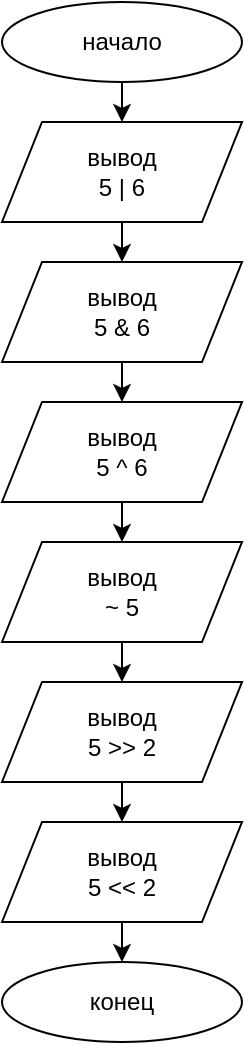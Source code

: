 <mxfile version="14.5.1" type="device" pages="8"><diagram id="zeiVwJi-tKp5hYOQOB3e" name="Task_1"><mxGraphModel dx="281" dy="510" grid="1" gridSize="10" guides="1" tooltips="1" connect="1" arrows="1" fold="1" page="1" pageScale="1" pageWidth="827" pageHeight="1169" math="0" shadow="0"><root><mxCell id="0"/><mxCell id="1" parent="0"/><mxCell id="6A4MCSCR0x_NJDX-Rk5V-9" style="edgeStyle=orthogonalEdgeStyle;rounded=0;orthogonalLoop=1;jettySize=auto;html=1;exitX=0.5;exitY=1;exitDx=0;exitDy=0;entryX=0.5;entryY=0;entryDx=0;entryDy=0;" parent="1" source="jlYesraFpIfelubopG5W-1" target="6A4MCSCR0x_NJDX-Rk5V-1" edge="1"><mxGeometry relative="1" as="geometry"/></mxCell><mxCell id="jlYesraFpIfelubopG5W-1" value="начало" style="ellipse;whiteSpace=wrap;html=1;" parent="1" vertex="1"><mxGeometry x="1181" y="40" width="120" height="40" as="geometry"/></mxCell><mxCell id="jlYesraFpIfelubopG5W-2" value="конец" style="ellipse;whiteSpace=wrap;html=1;" parent="1" vertex="1"><mxGeometry x="1181" y="520" width="120" height="40" as="geometry"/></mxCell><mxCell id="6A4MCSCR0x_NJDX-Rk5V-10" style="edgeStyle=orthogonalEdgeStyle;rounded=0;orthogonalLoop=1;jettySize=auto;html=1;exitX=0.5;exitY=1;exitDx=0;exitDy=0;entryX=0.5;entryY=0;entryDx=0;entryDy=0;" parent="1" source="6A4MCSCR0x_NJDX-Rk5V-1" target="6A4MCSCR0x_NJDX-Rk5V-3" edge="1"><mxGeometry relative="1" as="geometry"/></mxCell><mxCell id="6A4MCSCR0x_NJDX-Rk5V-1" value="вывод&lt;br&gt;5 | 6" style="shape=parallelogram;perimeter=parallelogramPerimeter;whiteSpace=wrap;html=1;fixedSize=1;" parent="1" vertex="1"><mxGeometry x="1181" y="100" width="120" height="50" as="geometry"/></mxCell><mxCell id="6A4MCSCR0x_NJDX-Rk5V-11" style="edgeStyle=orthogonalEdgeStyle;rounded=0;orthogonalLoop=1;jettySize=auto;html=1;exitX=0.5;exitY=1;exitDx=0;exitDy=0;entryX=0.5;entryY=0;entryDx=0;entryDy=0;" parent="1" source="6A4MCSCR0x_NJDX-Rk5V-3" target="6A4MCSCR0x_NJDX-Rk5V-4" edge="1"><mxGeometry relative="1" as="geometry"/></mxCell><mxCell id="6A4MCSCR0x_NJDX-Rk5V-3" value="вывод&lt;br&gt;5 &amp;amp; 6" style="shape=parallelogram;perimeter=parallelogramPerimeter;whiteSpace=wrap;html=1;fixedSize=1;" parent="1" vertex="1"><mxGeometry x="1181" y="170" width="120" height="50" as="geometry"/></mxCell><mxCell id="6A4MCSCR0x_NJDX-Rk5V-12" style="edgeStyle=orthogonalEdgeStyle;rounded=0;orthogonalLoop=1;jettySize=auto;html=1;exitX=0.5;exitY=1;exitDx=0;exitDy=0;entryX=0.5;entryY=0;entryDx=0;entryDy=0;" parent="1" source="6A4MCSCR0x_NJDX-Rk5V-4" target="6A4MCSCR0x_NJDX-Rk5V-5" edge="1"><mxGeometry relative="1" as="geometry"/></mxCell><mxCell id="6A4MCSCR0x_NJDX-Rk5V-4" value="вывод&lt;br&gt;5 ^ 6" style="shape=parallelogram;perimeter=parallelogramPerimeter;whiteSpace=wrap;html=1;fixedSize=1;" parent="1" vertex="1"><mxGeometry x="1181" y="240" width="120" height="50" as="geometry"/></mxCell><mxCell id="6A4MCSCR0x_NJDX-Rk5V-13" style="edgeStyle=orthogonalEdgeStyle;rounded=0;orthogonalLoop=1;jettySize=auto;html=1;exitX=0.5;exitY=1;exitDx=0;exitDy=0;entryX=0.5;entryY=0;entryDx=0;entryDy=0;" parent="1" source="6A4MCSCR0x_NJDX-Rk5V-5" target="6A4MCSCR0x_NJDX-Rk5V-7" edge="1"><mxGeometry relative="1" as="geometry"/></mxCell><mxCell id="6A4MCSCR0x_NJDX-Rk5V-5" value="вывод&lt;br&gt;~ 5" style="shape=parallelogram;perimeter=parallelogramPerimeter;whiteSpace=wrap;html=1;fixedSize=1;" parent="1" vertex="1"><mxGeometry x="1181" y="310" width="120" height="50" as="geometry"/></mxCell><mxCell id="6A4MCSCR0x_NJDX-Rk5V-14" style="edgeStyle=orthogonalEdgeStyle;rounded=0;orthogonalLoop=1;jettySize=auto;html=1;exitX=0.5;exitY=1;exitDx=0;exitDy=0;entryX=0.5;entryY=0;entryDx=0;entryDy=0;" parent="1" source="6A4MCSCR0x_NJDX-Rk5V-7" target="6A4MCSCR0x_NJDX-Rk5V-8" edge="1"><mxGeometry relative="1" as="geometry"/></mxCell><mxCell id="6A4MCSCR0x_NJDX-Rk5V-7" value="вывод&lt;br&gt;5 &amp;gt;&amp;gt; 2" style="shape=parallelogram;perimeter=parallelogramPerimeter;whiteSpace=wrap;html=1;fixedSize=1;" parent="1" vertex="1"><mxGeometry x="1181" y="380" width="120" height="50" as="geometry"/></mxCell><mxCell id="6A4MCSCR0x_NJDX-Rk5V-15" style="edgeStyle=orthogonalEdgeStyle;rounded=0;orthogonalLoop=1;jettySize=auto;html=1;exitX=0.5;exitY=1;exitDx=0;exitDy=0;entryX=0.5;entryY=0;entryDx=0;entryDy=0;" parent="1" source="6A4MCSCR0x_NJDX-Rk5V-8" target="jlYesraFpIfelubopG5W-2" edge="1"><mxGeometry relative="1" as="geometry"/></mxCell><mxCell id="6A4MCSCR0x_NJDX-Rk5V-8" value="вывод&lt;br&gt;5 &amp;lt;&amp;lt; 2" style="shape=parallelogram;perimeter=parallelogramPerimeter;whiteSpace=wrap;html=1;fixedSize=1;" parent="1" vertex="1"><mxGeometry x="1181" y="450" width="120" height="50" as="geometry"/></mxCell></root></mxGraphModel></diagram><diagram id="2f1Mrr6VQ2NsOoVV2FPz" name="Task_2"><mxGraphModel dx="1108" dy="510" grid="1" gridSize="10" guides="1" tooltips="1" connect="1" arrows="1" fold="1" page="1" pageScale="1" pageWidth="827" pageHeight="1169" math="0" shadow="0"><root><mxCell id="6o6atfeErXRx2d2pzkF2-0"/><mxCell id="6o6atfeErXRx2d2pzkF2-1" parent="6o6atfeErXRx2d2pzkF2-0"/><mxCell id="6o6atfeErXRx2d2pzkF2-9" style="edgeStyle=orthogonalEdgeStyle;rounded=0;orthogonalLoop=1;jettySize=auto;html=1;exitX=0.5;exitY=1;exitDx=0;exitDy=0;entryX=0.5;entryY=0;entryDx=0;entryDy=0;" parent="6o6atfeErXRx2d2pzkF2-1" source="6o6atfeErXRx2d2pzkF2-2" target="6o6atfeErXRx2d2pzkF2-3" edge="1"><mxGeometry relative="1" as="geometry"/></mxCell><mxCell id="6o6atfeErXRx2d2pzkF2-2" value="начало" style="ellipse;whiteSpace=wrap;html=1;" parent="6o6atfeErXRx2d2pzkF2-1" vertex="1"><mxGeometry x="340" y="40" width="120" height="40" as="geometry"/></mxCell><mxCell id="MjIYIZLgsGzFv6tc5fa4-1" style="edgeStyle=orthogonalEdgeStyle;rounded=0;orthogonalLoop=1;jettySize=auto;html=1;exitX=0.5;exitY=1;exitDx=0;exitDy=0;entryX=0.5;entryY=0;entryDx=0;entryDy=0;" parent="6o6atfeErXRx2d2pzkF2-1" source="6o6atfeErXRx2d2pzkF2-3" target="6o6atfeErXRx2d2pzkF2-6" edge="1"><mxGeometry relative="1" as="geometry"/></mxCell><mxCell id="6o6atfeErXRx2d2pzkF2-3" value="ввод&lt;br&gt;x&lt;sub&gt;1&lt;/sub&gt;, y&lt;sub&gt;1&lt;/sub&gt;, x&lt;sub&gt;2&lt;/sub&gt;, y&lt;sub&gt;2&lt;/sub&gt;" style="shape=parallelogram;perimeter=parallelogramPerimeter;whiteSpace=wrap;html=1;fixedSize=1;" parent="6o6atfeErXRx2d2pzkF2-1" vertex="1"><mxGeometry x="340" y="110" width="120" height="50" as="geometry"/></mxCell><mxCell id="MjIYIZLgsGzFv6tc5fa4-3" style="edgeStyle=orthogonalEdgeStyle;rounded=0;orthogonalLoop=1;jettySize=auto;html=1;exitX=0.5;exitY=1;exitDx=0;exitDy=0;entryX=0.5;entryY=0;entryDx=0;entryDy=0;" parent="6o6atfeErXRx2d2pzkF2-1" source="6o6atfeErXRx2d2pzkF2-4" target="6o6atfeErXRx2d2pzkF2-5" edge="1"><mxGeometry relative="1" as="geometry"/></mxCell><mxCell id="6o6atfeErXRx2d2pzkF2-4" value="k = &lt;font style=&quot;font-size: 12px&quot;&gt;(y&lt;sub&gt;2&lt;/sub&gt;&amp;nbsp;- y&lt;sub&gt;1&lt;/sub&gt;) / (x&lt;sub&gt;2&lt;/sub&gt;&amp;nbsp;- x&lt;sub&gt;1&lt;/sub&gt;)&lt;/font&gt;" style="rounded=0;whiteSpace=wrap;html=1;" parent="6o6atfeErXRx2d2pzkF2-1" vertex="1"><mxGeometry x="325" y="490" width="150" height="50" as="geometry"/></mxCell><mxCell id="MjIYIZLgsGzFv6tc5fa4-4" style="edgeStyle=orthogonalEdgeStyle;rounded=0;orthogonalLoop=1;jettySize=auto;html=1;exitX=0.5;exitY=1;exitDx=0;exitDy=0;entryX=0.5;entryY=0;entryDx=0;entryDy=0;" parent="6o6atfeErXRx2d2pzkF2-1" source="6o6atfeErXRx2d2pzkF2-5" target="6o6atfeErXRx2d2pzkF2-30" edge="1"><mxGeometry relative="1" as="geometry"/></mxCell><mxCell id="6o6atfeErXRx2d2pzkF2-5" value="b = (y&lt;sub&gt;1&lt;/sub&gt;x&lt;sub&gt;2&lt;/sub&gt;&amp;nbsp;- y&lt;sub&gt;2&lt;/sub&gt;x&lt;sub&gt;1&lt;/sub&gt;) / (x&lt;sub&gt;2&lt;/sub&gt;&amp;nbsp;- x&lt;sub&gt;1&lt;/sub&gt;)" style="rounded=0;whiteSpace=wrap;html=1;" parent="6o6atfeErXRx2d2pzkF2-1" vertex="1"><mxGeometry x="315" y="570" width="170" height="60" as="geometry"/></mxCell><mxCell id="6o6atfeErXRx2d2pzkF2-14" style="edgeStyle=orthogonalEdgeStyle;rounded=0;orthogonalLoop=1;jettySize=auto;html=1;exitX=1;exitY=0.5;exitDx=0;exitDy=0;entryX=0.5;entryY=0;entryDx=0;entryDy=0;" parent="6o6atfeErXRx2d2pzkF2-1" source="6o6atfeErXRx2d2pzkF2-6" target="6o6atfeErXRx2d2pzkF2-13" edge="1"><mxGeometry relative="1" as="geometry"/></mxCell><mxCell id="MjIYIZLgsGzFv6tc5fa4-0" style="edgeStyle=orthogonalEdgeStyle;rounded=0;orthogonalLoop=1;jettySize=auto;html=1;exitX=0;exitY=0.5;exitDx=0;exitDy=0;entryX=0.5;entryY=0;entryDx=0;entryDy=0;" parent="6o6atfeErXRx2d2pzkF2-1" source="6o6atfeErXRx2d2pzkF2-6" target="6o6atfeErXRx2d2pzkF2-18" edge="1"><mxGeometry relative="1" as="geometry"/></mxCell><mxCell id="6o6atfeErXRx2d2pzkF2-6" value="y&lt;sub&gt;1&lt;/sub&gt;&amp;nbsp;== y&lt;sub&gt;2&lt;/sub&gt;" style="rhombus;whiteSpace=wrap;html=1;" parent="6o6atfeErXRx2d2pzkF2-1" vertex="1"><mxGeometry x="335" y="190" width="130" height="80" as="geometry"/></mxCell><mxCell id="6o6atfeErXRx2d2pzkF2-7" value="Да" style="text;html=1;strokeColor=none;fillColor=none;align=center;verticalAlign=middle;whiteSpace=wrap;rounded=0;" parent="6o6atfeErXRx2d2pzkF2-1" vertex="1"><mxGeometry x="450" y="200" width="40" height="20" as="geometry"/></mxCell><mxCell id="6o6atfeErXRx2d2pzkF2-8" value="Нет" style="text;html=1;strokeColor=none;fillColor=none;align=center;verticalAlign=middle;whiteSpace=wrap;rounded=0;" parent="6o6atfeErXRx2d2pzkF2-1" vertex="1"><mxGeometry x="310" y="200" width="40" height="20" as="geometry"/></mxCell><mxCell id="MjIYIZLgsGzFv6tc5fa4-21" style="edgeStyle=orthogonalEdgeStyle;rounded=0;orthogonalLoop=1;jettySize=auto;html=1;exitX=0.5;exitY=1;exitDx=0;exitDy=0;" parent="6o6atfeErXRx2d2pzkF2-1" source="6o6atfeErXRx2d2pzkF2-13" edge="1"><mxGeometry relative="1" as="geometry"><mxPoint x="400" y="932" as="targetPoint"/><Array as="points"><mxPoint x="725" y="900"/><mxPoint x="400" y="900"/></Array></mxGeometry></mxCell><mxCell id="6o6atfeErXRx2d2pzkF2-13" value="вывод&lt;br&gt;&quot;уравнение прямой:&lt;br&gt;y = y&lt;sub&gt;1&lt;/sub&gt;&quot;" style="shape=parallelogram;perimeter=parallelogramPerimeter;whiteSpace=wrap;html=1;fixedSize=1;" parent="6o6atfeErXRx2d2pzkF2-1" vertex="1"><mxGeometry x="650" y="270" width="150" height="60" as="geometry"/></mxCell><mxCell id="6o6atfeErXRx2d2pzkF2-25" style="edgeStyle=orthogonalEdgeStyle;rounded=0;orthogonalLoop=1;jettySize=auto;html=1;exitX=1;exitY=0.5;exitDx=0;exitDy=0;entryX=0.5;entryY=0;entryDx=0;entryDy=0;" parent="6o6atfeErXRx2d2pzkF2-1" source="6o6atfeErXRx2d2pzkF2-18" target="6o6atfeErXRx2d2pzkF2-21" edge="1"><mxGeometry relative="1" as="geometry"/></mxCell><mxCell id="MjIYIZLgsGzFv6tc5fa4-2" style="edgeStyle=orthogonalEdgeStyle;rounded=0;orthogonalLoop=1;jettySize=auto;html=1;exitX=0;exitY=0.5;exitDx=0;exitDy=0;entryX=0.5;entryY=0;entryDx=0;entryDy=0;" parent="6o6atfeErXRx2d2pzkF2-1" source="6o6atfeErXRx2d2pzkF2-18" target="6o6atfeErXRx2d2pzkF2-4" edge="1"><mxGeometry relative="1" as="geometry"/></mxCell><mxCell id="6o6atfeErXRx2d2pzkF2-18" value="x&lt;sub&gt;1&lt;/sub&gt;&amp;nbsp;== x&lt;sub&gt;2&lt;/sub&gt;" style="rhombus;whiteSpace=wrap;html=1;" parent="6o6atfeErXRx2d2pzkF2-1" vertex="1"><mxGeometry x="335" y="350" width="130" height="80" as="geometry"/></mxCell><mxCell id="6o6atfeErXRx2d2pzkF2-19" value="Да" style="text;html=1;strokeColor=none;fillColor=none;align=center;verticalAlign=middle;whiteSpace=wrap;rounded=0;" parent="6o6atfeErXRx2d2pzkF2-1" vertex="1"><mxGeometry x="450" y="365" width="40" height="20" as="geometry"/></mxCell><mxCell id="6o6atfeErXRx2d2pzkF2-20" value="Нет" style="text;html=1;strokeColor=none;fillColor=none;align=center;verticalAlign=middle;whiteSpace=wrap;rounded=0;" parent="6o6atfeErXRx2d2pzkF2-1" vertex="1"><mxGeometry x="310" y="365" width="40" height="20" as="geometry"/></mxCell><mxCell id="MjIYIZLgsGzFv6tc5fa4-20" style="edgeStyle=orthogonalEdgeStyle;rounded=0;orthogonalLoop=1;jettySize=auto;html=1;exitX=0.5;exitY=1;exitDx=0;exitDy=0;" parent="6o6atfeErXRx2d2pzkF2-1" source="6o6atfeErXRx2d2pzkF2-21" target="MjIYIZLgsGzFv6tc5fa4-16" edge="1"><mxGeometry relative="1" as="geometry"><Array as="points"><mxPoint x="615" y="900"/><mxPoint x="400" y="900"/></Array></mxGeometry></mxCell><mxCell id="6o6atfeErXRx2d2pzkF2-21" value="вывод&lt;br&gt;&quot;уравнение прямой:&lt;br&gt;x = x&lt;sub&gt;1&lt;/sub&gt;&quot;" style="shape=parallelogram;perimeter=parallelogramPerimeter;whiteSpace=wrap;html=1;fixedSize=1;" parent="6o6atfeErXRx2d2pzkF2-1" vertex="1"><mxGeometry x="540" y="430" width="150" height="60" as="geometry"/></mxCell><mxCell id="MjIYIZLgsGzFv6tc5fa4-12" style="edgeStyle=orthogonalEdgeStyle;rounded=0;orthogonalLoop=1;jettySize=auto;html=1;exitX=1;exitY=0.5;exitDx=0;exitDy=0;entryX=0.5;entryY=0;entryDx=0;entryDy=0;" parent="6o6atfeErXRx2d2pzkF2-1" source="6o6atfeErXRx2d2pzkF2-30" target="MjIYIZLgsGzFv6tc5fa4-6" edge="1"><mxGeometry relative="1" as="geometry"/></mxCell><mxCell id="MjIYIZLgsGzFv6tc5fa4-13" style="edgeStyle=orthogonalEdgeStyle;rounded=0;orthogonalLoop=1;jettySize=auto;html=1;exitX=0;exitY=0.5;exitDx=0;exitDy=0;entryX=0.5;entryY=0;entryDx=0;entryDy=0;" parent="6o6atfeErXRx2d2pzkF2-1" source="6o6atfeErXRx2d2pzkF2-30" target="MjIYIZLgsGzFv6tc5fa4-7" edge="1"><mxGeometry relative="1" as="geometry"/></mxCell><mxCell id="6o6atfeErXRx2d2pzkF2-30" value="b &amp;gt; 0" style="rhombus;whiteSpace=wrap;html=1;" parent="6o6atfeErXRx2d2pzkF2-1" vertex="1"><mxGeometry x="335" y="660" width="130" height="80" as="geometry"/></mxCell><mxCell id="6o6atfeErXRx2d2pzkF2-31" value="Да" style="text;html=1;strokeColor=none;fillColor=none;align=center;verticalAlign=middle;whiteSpace=wrap;rounded=0;" parent="6o6atfeErXRx2d2pzkF2-1" vertex="1"><mxGeometry x="450" y="670" width="40" height="20" as="geometry"/></mxCell><mxCell id="6o6atfeErXRx2d2pzkF2-32" value="Нет" style="text;html=1;strokeColor=none;fillColor=none;align=center;verticalAlign=middle;whiteSpace=wrap;rounded=0;" parent="6o6atfeErXRx2d2pzkF2-1" vertex="1"><mxGeometry x="310" y="670" width="40" height="20" as="geometry"/></mxCell><mxCell id="MjIYIZLgsGzFv6tc5fa4-19" style="edgeStyle=orthogonalEdgeStyle;rounded=0;orthogonalLoop=1;jettySize=auto;html=1;exitX=0.5;exitY=1;exitDx=0;exitDy=0;entryX=0.5;entryY=0;entryDx=0;entryDy=0;" parent="6o6atfeErXRx2d2pzkF2-1" source="MjIYIZLgsGzFv6tc5fa4-6" target="MjIYIZLgsGzFv6tc5fa4-16" edge="1"><mxGeometry relative="1" as="geometry"><Array as="points"><mxPoint x="515" y="900"/><mxPoint x="400" y="900"/></Array></mxGeometry></mxCell><mxCell id="MjIYIZLgsGzFv6tc5fa4-6" value="вывод&lt;br&gt;&quot;уравнение прямой:&lt;br&gt;y = kx + b&quot;" style="shape=parallelogram;perimeter=parallelogramPerimeter;whiteSpace=wrap;html=1;fixedSize=1;" parent="6o6atfeErXRx2d2pzkF2-1" vertex="1"><mxGeometry x="440" y="740" width="150" height="60" as="geometry"/></mxCell><mxCell id="MjIYIZLgsGzFv6tc5fa4-14" style="edgeStyle=orthogonalEdgeStyle;rounded=0;orthogonalLoop=1;jettySize=auto;html=1;exitX=1;exitY=0.5;exitDx=0;exitDy=0;entryX=0.5;entryY=0;entryDx=0;entryDy=0;" parent="6o6atfeErXRx2d2pzkF2-1" source="MjIYIZLgsGzFv6tc5fa4-7" target="MjIYIZLgsGzFv6tc5fa4-10" edge="1"><mxGeometry relative="1" as="geometry"/></mxCell><mxCell id="MjIYIZLgsGzFv6tc5fa4-15" style="edgeStyle=orthogonalEdgeStyle;rounded=0;orthogonalLoop=1;jettySize=auto;html=1;exitX=0;exitY=0.5;exitDx=0;exitDy=0;entryX=0.5;entryY=0;entryDx=0;entryDy=0;" parent="6o6atfeErXRx2d2pzkF2-1" source="MjIYIZLgsGzFv6tc5fa4-7" target="MjIYIZLgsGzFv6tc5fa4-11" edge="1"><mxGeometry relative="1" as="geometry"/></mxCell><mxCell id="MjIYIZLgsGzFv6tc5fa4-7" value="b &amp;lt; 0" style="rhombus;whiteSpace=wrap;html=1;" parent="6o6atfeErXRx2d2pzkF2-1" vertex="1"><mxGeometry x="185" y="730" width="130" height="80" as="geometry"/></mxCell><mxCell id="MjIYIZLgsGzFv6tc5fa4-8" value="Да" style="text;html=1;strokeColor=none;fillColor=none;align=center;verticalAlign=middle;whiteSpace=wrap;rounded=0;" parent="6o6atfeErXRx2d2pzkF2-1" vertex="1"><mxGeometry x="300" y="740" width="40" height="20" as="geometry"/></mxCell><mxCell id="MjIYIZLgsGzFv6tc5fa4-9" value="Нет" style="text;html=1;strokeColor=none;fillColor=none;align=center;verticalAlign=middle;whiteSpace=wrap;rounded=0;" parent="6o6atfeErXRx2d2pzkF2-1" vertex="1"><mxGeometry x="160" y="740" width="40" height="20" as="geometry"/></mxCell><mxCell id="MjIYIZLgsGzFv6tc5fa4-18" style="edgeStyle=orthogonalEdgeStyle;rounded=0;orthogonalLoop=1;jettySize=auto;html=1;exitX=0.5;exitY=1;exitDx=0;exitDy=0;" parent="6o6atfeErXRx2d2pzkF2-1" source="MjIYIZLgsGzFv6tc5fa4-10" edge="1"><mxGeometry relative="1" as="geometry"><mxPoint x="400" y="930" as="targetPoint"/></mxGeometry></mxCell><mxCell id="MjIYIZLgsGzFv6tc5fa4-10" value="вывод&lt;br&gt;&quot;уравнение прямой:&lt;br&gt;y = kx b&quot;" style="shape=parallelogram;perimeter=parallelogramPerimeter;whiteSpace=wrap;html=1;fixedSize=1;" parent="6o6atfeErXRx2d2pzkF2-1" vertex="1"><mxGeometry x="270" y="810" width="150" height="60" as="geometry"/></mxCell><mxCell id="MjIYIZLgsGzFv6tc5fa4-17" style="edgeStyle=orthogonalEdgeStyle;rounded=0;orthogonalLoop=1;jettySize=auto;html=1;exitX=0.5;exitY=1;exitDx=0;exitDy=0;entryX=0.5;entryY=0;entryDx=0;entryDy=0;" parent="6o6atfeErXRx2d2pzkF2-1" source="MjIYIZLgsGzFv6tc5fa4-11" target="MjIYIZLgsGzFv6tc5fa4-16" edge="1"><mxGeometry relative="1" as="geometry"/></mxCell><mxCell id="MjIYIZLgsGzFv6tc5fa4-11" value="вывод&lt;br&gt;&quot;уравнение прямой:&lt;br&gt;y = kx&quot;" style="shape=parallelogram;perimeter=parallelogramPerimeter;whiteSpace=wrap;html=1;fixedSize=1;" parent="6o6atfeErXRx2d2pzkF2-1" vertex="1"><mxGeometry x="50" y="810" width="150" height="60" as="geometry"/></mxCell><mxCell id="MjIYIZLgsGzFv6tc5fa4-16" value="конец" style="ellipse;whiteSpace=wrap;html=1;" parent="6o6atfeErXRx2d2pzkF2-1" vertex="1"><mxGeometry x="340" y="930" width="120" height="40" as="geometry"/></mxCell></root></mxGraphModel></diagram><diagram id="8x-pWtWJFOzWEynDHl9P" name="Task_3"><mxGraphModel dx="1108" dy="510" grid="1" gridSize="10" guides="1" tooltips="1" connect="1" arrows="1" fold="1" page="1" pageScale="1" pageWidth="827" pageHeight="1169" math="0" shadow="0"><root><mxCell id="rc9KpKKLm0aYJsTztPfZ-0"/><mxCell id="rc9KpKKLm0aYJsTztPfZ-1" parent="rc9KpKKLm0aYJsTztPfZ-0"/><mxCell id="rc9KpKKLm0aYJsTztPfZ-8" style="edgeStyle=orthogonalEdgeStyle;rounded=0;orthogonalLoop=1;jettySize=auto;html=1;exitX=0.5;exitY=1;exitDx=0;exitDy=0;entryX=0.5;entryY=0;entryDx=0;entryDy=0;" edge="1" parent="rc9KpKKLm0aYJsTztPfZ-1" source="rc9KpKKLm0aYJsTztPfZ-2" target="rc9KpKKLm0aYJsTztPfZ-3"><mxGeometry relative="1" as="geometry"/></mxCell><mxCell id="rc9KpKKLm0aYJsTztPfZ-2" value="начало" style="ellipse;whiteSpace=wrap;html=1;" vertex="1" parent="rc9KpKKLm0aYJsTztPfZ-1"><mxGeometry x="370" y="60" width="120" height="40" as="geometry"/></mxCell><mxCell id="rc9KpKKLm0aYJsTztPfZ-9" style="edgeStyle=orthogonalEdgeStyle;rounded=0;orthogonalLoop=1;jettySize=auto;html=1;exitX=0.5;exitY=1;exitDx=0;exitDy=0;entryX=0.5;entryY=0;entryDx=0;entryDy=0;" edge="1" parent="rc9KpKKLm0aYJsTztPfZ-1" source="rc9KpKKLm0aYJsTztPfZ-3" target="rc9KpKKLm0aYJsTztPfZ-4"><mxGeometry relative="1" as="geometry"/></mxCell><mxCell id="rc9KpKKLm0aYJsTztPfZ-3" value="ввод границ:&lt;br&gt;числового диапазона: low, high&lt;br&gt;буквенного диапазона: c_low, c_high" style="shape=parallelogram;perimeter=parallelogramPerimeter;whiteSpace=wrap;html=1;fixedSize=1;" vertex="1" parent="rc9KpKKLm0aYJsTztPfZ-1"><mxGeometry x="305" y="130" width="250" height="70" as="geometry"/></mxCell><mxCell id="rc9KpKKLm0aYJsTztPfZ-10" style="edgeStyle=orthogonalEdgeStyle;rounded=0;orthogonalLoop=1;jettySize=auto;html=1;exitX=0.5;exitY=1;exitDx=0;exitDy=0;entryX=0.5;entryY=0;entryDx=0;entryDy=0;" edge="1" parent="rc9KpKKLm0aYJsTztPfZ-1" source="rc9KpKKLm0aYJsTztPfZ-4" target="rc9KpKKLm0aYJsTztPfZ-5"><mxGeometry relative="1" as="geometry"/></mxCell><mxCell id="rc9KpKKLm0aYJsTztPfZ-4" value="rand_int_num = random.randint(low, high)" style="shape=process;whiteSpace=wrap;html=1;backgroundOutline=1;" vertex="1" parent="rc9KpKKLm0aYJsTztPfZ-1"><mxGeometry x="330" y="230" width="200" height="50" as="geometry"/></mxCell><mxCell id="rc9KpKKLm0aYJsTztPfZ-11" style="edgeStyle=orthogonalEdgeStyle;rounded=0;orthogonalLoop=1;jettySize=auto;html=1;exitX=0.5;exitY=1;exitDx=0;exitDy=0;entryX=0.5;entryY=0;entryDx=0;entryDy=0;" edge="1" parent="rc9KpKKLm0aYJsTztPfZ-1" source="rc9KpKKLm0aYJsTztPfZ-5" target="rc9KpKKLm0aYJsTztPfZ-6"><mxGeometry relative="1" as="geometry"/></mxCell><mxCell id="rc9KpKKLm0aYJsTztPfZ-5" value="rand_float_num = random.uniform(low, high)" style="shape=process;whiteSpace=wrap;html=1;backgroundOutline=1;" vertex="1" parent="rc9KpKKLm0aYJsTztPfZ-1"><mxGeometry x="330" y="310" width="200" height="50" as="geometry"/></mxCell><mxCell id="rc9KpKKLm0aYJsTztPfZ-12" style="edgeStyle=orthogonalEdgeStyle;rounded=0;orthogonalLoop=1;jettySize=auto;html=1;exitX=0.5;exitY=1;exitDx=0;exitDy=0;entryX=0.5;entryY=0;entryDx=0;entryDy=0;" edge="1" parent="rc9KpKKLm0aYJsTztPfZ-1" source="rc9KpKKLm0aYJsTztPfZ-6" target="rc9KpKKLm0aYJsTztPfZ-7"><mxGeometry relative="1" as="geometry"/></mxCell><mxCell id="rc9KpKKLm0aYJsTztPfZ-6" value="rand_char = chr(random.randint(ord(c_low), ord(c_high)))" style="shape=process;whiteSpace=wrap;html=1;backgroundOutline=1;" vertex="1" parent="rc9KpKKLm0aYJsTztPfZ-1"><mxGeometry x="230" y="390" width="400" height="50" as="geometry"/></mxCell><mxCell id="rc9KpKKLm0aYJsTztPfZ-14" style="edgeStyle=orthogonalEdgeStyle;rounded=0;orthogonalLoop=1;jettySize=auto;html=1;exitX=0.5;exitY=1;exitDx=0;exitDy=0;entryX=0.5;entryY=0;entryDx=0;entryDy=0;" edge="1" parent="rc9KpKKLm0aYJsTztPfZ-1" source="rc9KpKKLm0aYJsTztPfZ-7" target="rc9KpKKLm0aYJsTztPfZ-13"><mxGeometry relative="1" as="geometry"/></mxCell><mxCell id="rc9KpKKLm0aYJsTztPfZ-7" value="вывод&lt;br&gt;rand_int_num, rand_float_num, rand_char" style="shape=parallelogram;perimeter=parallelogramPerimeter;whiteSpace=wrap;html=1;fixedSize=1;" vertex="1" parent="rc9KpKKLm0aYJsTztPfZ-1"><mxGeometry x="360" y="470" width="140" height="70" as="geometry"/></mxCell><mxCell id="rc9KpKKLm0aYJsTztPfZ-13" value="конец" style="ellipse;whiteSpace=wrap;html=1;" vertex="1" parent="rc9KpKKLm0aYJsTztPfZ-1"><mxGeometry x="370" y="570" width="120" height="40" as="geometry"/></mxCell></root></mxGraphModel></diagram><diagram id="v33EVFzz3bGG7j8MqnOj" name="Task_4"><mxGraphModel dx="320" dy="494" grid="1" gridSize="10" guides="1" tooltips="1" connect="1" arrows="1" fold="1" page="1" pageScale="1" pageWidth="827" pageHeight="1169" math="0" shadow="0"><root><mxCell id="g7OitZisUB8_kBuYQpGv-0"/><mxCell id="g7OitZisUB8_kBuYQpGv-1" parent="g7OitZisUB8_kBuYQpGv-0"/><mxCell id="pT3F3nq3GvqF-IDERb0X-1" style="edgeStyle=orthogonalEdgeStyle;rounded=0;orthogonalLoop=1;jettySize=auto;html=1;exitX=0.5;exitY=1;exitDx=0;exitDy=0;entryX=0.5;entryY=0;entryDx=0;entryDy=0;" edge="1" parent="g7OitZisUB8_kBuYQpGv-1" source="g7OitZisUB8_kBuYQpGv-2" target="g7OitZisUB8_kBuYQpGv-3"><mxGeometry relative="1" as="geometry"/></mxCell><mxCell id="g7OitZisUB8_kBuYQpGv-2" value="начало" style="ellipse;whiteSpace=wrap;html=1;" vertex="1" parent="g7OitZisUB8_kBuYQpGv-1"><mxGeometry x="335" y="90" width="120" height="40" as="geometry"/></mxCell><mxCell id="pT3F3nq3GvqF-IDERb0X-2" style="edgeStyle=orthogonalEdgeStyle;rounded=0;orthogonalLoop=1;jettySize=auto;html=1;exitX=0.5;exitY=1;exitDx=0;exitDy=0;entryX=0.5;entryY=0;entryDx=0;entryDy=0;" edge="1" parent="g7OitZisUB8_kBuYQpGv-1" source="g7OitZisUB8_kBuYQpGv-3" target="g7OitZisUB8_kBuYQpGv-4"><mxGeometry relative="1" as="geometry"/></mxCell><mxCell id="g7OitZisUB8_kBuYQpGv-3" value="ввод букв:&lt;br&gt;first, second" style="shape=parallelogram;perimeter=parallelogramPerimeter;whiteSpace=wrap;html=1;fixedSize=1;" vertex="1" parent="g7OitZisUB8_kBuYQpGv-1"><mxGeometry x="335" y="160" width="120" height="50" as="geometry"/></mxCell><mxCell id="pT3F3nq3GvqF-IDERb0X-3" style="edgeStyle=orthogonalEdgeStyle;rounded=0;orthogonalLoop=1;jettySize=auto;html=1;exitX=0.5;exitY=1;exitDx=0;exitDy=0;" edge="1" parent="g7OitZisUB8_kBuYQpGv-1" source="g7OitZisUB8_kBuYQpGv-4" target="pT3F3nq3GvqF-IDERb0X-0"><mxGeometry relative="1" as="geometry"/></mxCell><mxCell id="g7OitZisUB8_kBuYQpGv-4" value="вывод:&lt;br&gt;ord(first) - 96,&lt;br&gt;ord(second) - 96,&lt;br&gt;abs(ord(first) - ord(second)) - 1" style="shape=parallelogram;perimeter=parallelogramPerimeter;whiteSpace=wrap;html=1;fixedSize=1;" vertex="1" parent="g7OitZisUB8_kBuYQpGv-1"><mxGeometry x="290" y="240" width="210" height="70" as="geometry"/></mxCell><mxCell id="pT3F3nq3GvqF-IDERb0X-0" value="конец" style="ellipse;whiteSpace=wrap;html=1;" vertex="1" parent="g7OitZisUB8_kBuYQpGv-1"><mxGeometry x="335" y="340" width="120" height="40" as="geometry"/></mxCell></root></mxGraphModel></diagram><diagram id="E-VzyoLuEbulsIEoNd1s" name="Task_5"><mxGraphModel dx="320" dy="494" grid="1" gridSize="10" guides="1" tooltips="1" connect="1" arrows="1" fold="1" page="1" pageScale="1" pageWidth="827" pageHeight="1169" math="0" shadow="0"><root><mxCell id="cZoiuQxgHUvOuaMDWDH2-0"/><mxCell id="cZoiuQxgHUvOuaMDWDH2-1" parent="cZoiuQxgHUvOuaMDWDH2-0"/><mxCell id="hjHZ4pCk1YIquF4_TuwD-0" style="edgeStyle=orthogonalEdgeStyle;rounded=0;orthogonalLoop=1;jettySize=auto;html=1;exitX=0.5;exitY=1;exitDx=0;exitDy=0;entryX=0.5;entryY=0;entryDx=0;entryDy=0;" edge="1" parent="cZoiuQxgHUvOuaMDWDH2-1" source="hjHZ4pCk1YIquF4_TuwD-1" target="hjHZ4pCk1YIquF4_TuwD-3"><mxGeometry relative="1" as="geometry"/></mxCell><mxCell id="hjHZ4pCk1YIquF4_TuwD-1" value="начало" style="ellipse;whiteSpace=wrap;html=1;" vertex="1" parent="cZoiuQxgHUvOuaMDWDH2-1"><mxGeometry x="335" y="60" width="120" height="40" as="geometry"/></mxCell><mxCell id="hjHZ4pCk1YIquF4_TuwD-2" style="edgeStyle=orthogonalEdgeStyle;rounded=0;orthogonalLoop=1;jettySize=auto;html=1;exitX=0.5;exitY=1;exitDx=0;exitDy=0;entryX=0.5;entryY=0;entryDx=0;entryDy=0;" edge="1" parent="cZoiuQxgHUvOuaMDWDH2-1" source="hjHZ4pCk1YIquF4_TuwD-3" target="hjHZ4pCk1YIquF4_TuwD-5"><mxGeometry relative="1" as="geometry"/></mxCell><mxCell id="hjHZ4pCk1YIquF4_TuwD-3" value="ввод номера буквы:&lt;br&gt;number" style="shape=parallelogram;perimeter=parallelogramPerimeter;whiteSpace=wrap;html=1;fixedSize=1;" vertex="1" parent="cZoiuQxgHUvOuaMDWDH2-1"><mxGeometry x="317.5" y="130" width="155" height="50" as="geometry"/></mxCell><mxCell id="hjHZ4pCk1YIquF4_TuwD-4" style="edgeStyle=orthogonalEdgeStyle;rounded=0;orthogonalLoop=1;jettySize=auto;html=1;exitX=0.5;exitY=1;exitDx=0;exitDy=0;" edge="1" parent="cZoiuQxgHUvOuaMDWDH2-1" source="hjHZ4pCk1YIquF4_TuwD-5" target="hjHZ4pCk1YIquF4_TuwD-6"><mxGeometry relative="1" as="geometry"/></mxCell><mxCell id="hjHZ4pCk1YIquF4_TuwD-5" value="вывод буквы по номеру:&lt;br&gt;chr(number + 96)" style="shape=parallelogram;perimeter=parallelogramPerimeter;whiteSpace=wrap;html=1;fixedSize=1;" vertex="1" parent="cZoiuQxgHUvOuaMDWDH2-1"><mxGeometry x="300" y="210" width="190" height="50" as="geometry"/></mxCell><mxCell id="hjHZ4pCk1YIquF4_TuwD-6" value="конец" style="ellipse;whiteSpace=wrap;html=1;" vertex="1" parent="cZoiuQxgHUvOuaMDWDH2-1"><mxGeometry x="335" y="290" width="120" height="40" as="geometry"/></mxCell></root></mxGraphModel></diagram><diagram id="vHPbxZ3dBX-tR_-xTOdJ" name="Task_6"><mxGraphModel dx="1108" dy="510" grid="1" gridSize="10" guides="1" tooltips="1" connect="1" arrows="1" fold="1" page="1" pageScale="1" pageWidth="827" pageHeight="1169" math="0" shadow="0"><root><mxCell id="eqK00WVDiUKbVkMwrJ1c-0"/><mxCell id="eqK00WVDiUKbVkMwrJ1c-1" parent="eqK00WVDiUKbVkMwrJ1c-0"/><mxCell id="eqK00WVDiUKbVkMwrJ1c-21" style="edgeStyle=orthogonalEdgeStyle;rounded=0;orthogonalLoop=1;jettySize=auto;html=1;exitX=0.5;exitY=1;exitDx=0;exitDy=0;entryX=0.5;entryY=0;entryDx=0;entryDy=0;" edge="1" parent="eqK00WVDiUKbVkMwrJ1c-1" source="eqK00WVDiUKbVkMwrJ1c-2" target="eqK00WVDiUKbVkMwrJ1c-3"><mxGeometry relative="1" as="geometry"/></mxCell><mxCell id="eqK00WVDiUKbVkMwrJ1c-2" value="начало" style="ellipse;whiteSpace=wrap;html=1;" vertex="1" parent="eqK00WVDiUKbVkMwrJ1c-1"><mxGeometry x="370" y="40" width="120" height="40" as="geometry"/></mxCell><mxCell id="eqK00WVDiUKbVkMwrJ1c-22" style="edgeStyle=orthogonalEdgeStyle;rounded=0;orthogonalLoop=1;jettySize=auto;html=1;exitX=0.5;exitY=1;exitDx=0;exitDy=0;entryX=0.5;entryY=0;entryDx=0;entryDy=0;" edge="1" parent="eqK00WVDiUKbVkMwrJ1c-1" source="eqK00WVDiUKbVkMwrJ1c-3" target="eqK00WVDiUKbVkMwrJ1c-4"><mxGeometry relative="1" as="geometry"/></mxCell><mxCell id="eqK00WVDiUKbVkMwrJ1c-3" value="ввод&lt;br&gt;a, b, c" style="shape=parallelogram;perimeter=parallelogramPerimeter;whiteSpace=wrap;html=1;fixedSize=1;" vertex="1" parent="eqK00WVDiUKbVkMwrJ1c-1"><mxGeometry x="370" y="110" width="120" height="50" as="geometry"/></mxCell><mxCell id="eqK00WVDiUKbVkMwrJ1c-23" style="edgeStyle=orthogonalEdgeStyle;rounded=0;orthogonalLoop=1;jettySize=auto;html=1;exitX=1;exitY=0.5;exitDx=0;exitDy=0;entryX=0.5;entryY=0;entryDx=0;entryDy=0;" edge="1" parent="eqK00WVDiUKbVkMwrJ1c-1" source="eqK00WVDiUKbVkMwrJ1c-4" target="eqK00WVDiUKbVkMwrJ1c-7"><mxGeometry relative="1" as="geometry"/></mxCell><mxCell id="eqK00WVDiUKbVkMwrJ1c-24" style="edgeStyle=orthogonalEdgeStyle;rounded=0;orthogonalLoop=1;jettySize=auto;html=1;exitX=0;exitY=0.5;exitDx=0;exitDy=0;entryX=0.5;entryY=0;entryDx=0;entryDy=0;" edge="1" parent="eqK00WVDiUKbVkMwrJ1c-1" source="eqK00WVDiUKbVkMwrJ1c-4" target="eqK00WVDiUKbVkMwrJ1c-16"><mxGeometry relative="1" as="geometry"/></mxCell><mxCell id="eqK00WVDiUKbVkMwrJ1c-4" value="a + b &amp;gt; c and&lt;br&gt;b + c &amp;gt; a and&lt;br&gt;a + c &amp;gt; b" style="rhombus;whiteSpace=wrap;html=1;" vertex="1" parent="eqK00WVDiUKbVkMwrJ1c-1"><mxGeometry x="347.5" y="190" width="165" height="80" as="geometry"/></mxCell><mxCell id="eqK00WVDiUKbVkMwrJ1c-5" value="Да" style="text;html=1;strokeColor=none;fillColor=none;align=center;verticalAlign=middle;whiteSpace=wrap;rounded=0;" vertex="1" parent="eqK00WVDiUKbVkMwrJ1c-1"><mxGeometry x="480" y="200" width="40" height="20" as="geometry"/></mxCell><mxCell id="eqK00WVDiUKbVkMwrJ1c-6" value="Нет" style="text;html=1;strokeColor=none;fillColor=none;align=center;verticalAlign=middle;whiteSpace=wrap;rounded=0;" vertex="1" parent="eqK00WVDiUKbVkMwrJ1c-1"><mxGeometry x="340" y="200" width="40" height="20" as="geometry"/></mxCell><mxCell id="eqK00WVDiUKbVkMwrJ1c-25" style="edgeStyle=orthogonalEdgeStyle;rounded=0;orthogonalLoop=1;jettySize=auto;html=1;exitX=1;exitY=0.5;exitDx=0;exitDy=0;entryX=0.5;entryY=0;entryDx=0;entryDy=0;" edge="1" parent="eqK00WVDiUKbVkMwrJ1c-1" source="eqK00WVDiUKbVkMwrJ1c-7" target="eqK00WVDiUKbVkMwrJ1c-19"><mxGeometry relative="1" as="geometry"/></mxCell><mxCell id="eqK00WVDiUKbVkMwrJ1c-26" style="edgeStyle=orthogonalEdgeStyle;rounded=0;orthogonalLoop=1;jettySize=auto;html=1;exitX=0;exitY=0.5;exitDx=0;exitDy=0;entryX=0.5;entryY=0;entryDx=0;entryDy=0;" edge="1" parent="eqK00WVDiUKbVkMwrJ1c-1" source="eqK00WVDiUKbVkMwrJ1c-7" target="eqK00WVDiUKbVkMwrJ1c-10"><mxGeometry relative="1" as="geometry"/></mxCell><mxCell id="eqK00WVDiUKbVkMwrJ1c-7" value="a == b and b == c" style="rhombus;whiteSpace=wrap;html=1;" vertex="1" parent="eqK00WVDiUKbVkMwrJ1c-1"><mxGeometry x="515" y="280" width="130" height="70" as="geometry"/></mxCell><mxCell id="eqK00WVDiUKbVkMwrJ1c-8" value="Да" style="text;html=1;strokeColor=none;fillColor=none;align=center;verticalAlign=middle;whiteSpace=wrap;rounded=0;" vertex="1" parent="eqK00WVDiUKbVkMwrJ1c-1"><mxGeometry x="630" y="290" width="40" height="20" as="geometry"/></mxCell><mxCell id="eqK00WVDiUKbVkMwrJ1c-9" value="Нет" style="text;html=1;strokeColor=none;fillColor=none;align=center;verticalAlign=middle;whiteSpace=wrap;rounded=0;" vertex="1" parent="eqK00WVDiUKbVkMwrJ1c-1"><mxGeometry x="490" y="290" width="40" height="20" as="geometry"/></mxCell><mxCell id="eqK00WVDiUKbVkMwrJ1c-27" style="edgeStyle=orthogonalEdgeStyle;rounded=0;orthogonalLoop=1;jettySize=auto;html=1;exitX=1;exitY=0.5;exitDx=0;exitDy=0;entryX=0.5;entryY=0;entryDx=0;entryDy=0;" edge="1" parent="eqK00WVDiUKbVkMwrJ1c-1" source="eqK00WVDiUKbVkMwrJ1c-10" target="eqK00WVDiUKbVkMwrJ1c-18"><mxGeometry relative="1" as="geometry"/></mxCell><mxCell id="eqK00WVDiUKbVkMwrJ1c-28" style="edgeStyle=orthogonalEdgeStyle;rounded=0;orthogonalLoop=1;jettySize=auto;html=1;exitX=0;exitY=0.5;exitDx=0;exitDy=0;entryX=0.5;entryY=0;entryDx=0;entryDy=0;" edge="1" parent="eqK00WVDiUKbVkMwrJ1c-1" source="eqK00WVDiUKbVkMwrJ1c-10" target="eqK00WVDiUKbVkMwrJ1c-17"><mxGeometry relative="1" as="geometry"/></mxCell><mxCell id="eqK00WVDiUKbVkMwrJ1c-10" value="a == b or&lt;br&gt;b == c or&lt;br&gt;a == c" style="rhombus;whiteSpace=wrap;html=1;" vertex="1" parent="eqK00WVDiUKbVkMwrJ1c-1"><mxGeometry x="335" y="350" width="130" height="70" as="geometry"/></mxCell><mxCell id="eqK00WVDiUKbVkMwrJ1c-11" value="Да" style="text;html=1;strokeColor=none;fillColor=none;align=center;verticalAlign=middle;whiteSpace=wrap;rounded=0;" vertex="1" parent="eqK00WVDiUKbVkMwrJ1c-1"><mxGeometry x="450" y="360" width="40" height="20" as="geometry"/></mxCell><mxCell id="eqK00WVDiUKbVkMwrJ1c-12" value="Нет" style="text;html=1;strokeColor=none;fillColor=none;align=center;verticalAlign=middle;whiteSpace=wrap;rounded=0;" vertex="1" parent="eqK00WVDiUKbVkMwrJ1c-1"><mxGeometry x="310" y="360" width="40" height="20" as="geometry"/></mxCell><mxCell id="eqK00WVDiUKbVkMwrJ1c-29" style="edgeStyle=orthogonalEdgeStyle;rounded=0;orthogonalLoop=1;jettySize=auto;html=1;exitX=0.5;exitY=1;exitDx=0;exitDy=0;entryX=0.5;entryY=0;entryDx=0;entryDy=0;" edge="1" parent="eqK00WVDiUKbVkMwrJ1c-1" source="eqK00WVDiUKbVkMwrJ1c-16" target="eqK00WVDiUKbVkMwrJ1c-20"><mxGeometry relative="1" as="geometry"/></mxCell><mxCell id="eqK00WVDiUKbVkMwrJ1c-16" value="вывод&lt;br&gt;&quot;треугольника не существует&quot;" style="shape=parallelogram;perimeter=parallelogramPerimeter;whiteSpace=wrap;html=1;fixedSize=1;" vertex="1" parent="eqK00WVDiUKbVkMwrJ1c-1"><mxGeometry x="40" y="440" width="140" height="50" as="geometry"/></mxCell><mxCell id="eqK00WVDiUKbVkMwrJ1c-30" style="edgeStyle=orthogonalEdgeStyle;rounded=0;orthogonalLoop=1;jettySize=auto;html=1;exitX=0.5;exitY=1;exitDx=0;exitDy=0;" edge="1" parent="eqK00WVDiUKbVkMwrJ1c-1" source="eqK00WVDiUKbVkMwrJ1c-17"><mxGeometry relative="1" as="geometry"><mxPoint x="430" y="560" as="targetPoint"/></mxGeometry></mxCell><mxCell id="eqK00WVDiUKbVkMwrJ1c-17" value="вывод&lt;br&gt;&quot;треугольник разносторониий&quot;" style="shape=parallelogram;perimeter=parallelogramPerimeter;whiteSpace=wrap;html=1;fixedSize=1;" vertex="1" parent="eqK00WVDiUKbVkMwrJ1c-1"><mxGeometry x="230" y="440" width="140" height="50" as="geometry"/></mxCell><mxCell id="eqK00WVDiUKbVkMwrJ1c-31" style="edgeStyle=orthogonalEdgeStyle;rounded=0;orthogonalLoop=1;jettySize=auto;html=1;exitX=0.5;exitY=1;exitDx=0;exitDy=0;" edge="1" parent="eqK00WVDiUKbVkMwrJ1c-1" source="eqK00WVDiUKbVkMwrJ1c-18"><mxGeometry relative="1" as="geometry"><mxPoint x="430" y="560" as="targetPoint"/></mxGeometry></mxCell><mxCell id="eqK00WVDiUKbVkMwrJ1c-18" value="вывод&lt;br&gt;&quot;треугольник равнобедренный&quot;" style="shape=parallelogram;perimeter=parallelogramPerimeter;whiteSpace=wrap;html=1;fixedSize=1;" vertex="1" parent="eqK00WVDiUKbVkMwrJ1c-1"><mxGeometry x="420" y="440" width="140" height="50" as="geometry"/></mxCell><mxCell id="eqK00WVDiUKbVkMwrJ1c-32" style="edgeStyle=orthogonalEdgeStyle;rounded=0;orthogonalLoop=1;jettySize=auto;html=1;exitX=0.5;exitY=1;exitDx=0;exitDy=0;" edge="1" parent="eqK00WVDiUKbVkMwrJ1c-1" source="eqK00WVDiUKbVkMwrJ1c-19"><mxGeometry relative="1" as="geometry"><mxPoint x="430" y="560" as="targetPoint"/></mxGeometry></mxCell><mxCell id="eqK00WVDiUKbVkMwrJ1c-19" value="вывод&lt;br&gt;&quot;треугольник равносторонний&quot;" style="shape=parallelogram;perimeter=parallelogramPerimeter;whiteSpace=wrap;html=1;fixedSize=1;" vertex="1" parent="eqK00WVDiUKbVkMwrJ1c-1"><mxGeometry x="610" y="440" width="140" height="50" as="geometry"/></mxCell><mxCell id="eqK00WVDiUKbVkMwrJ1c-20" value="конец" style="ellipse;whiteSpace=wrap;html=1;" vertex="1" parent="eqK00WVDiUKbVkMwrJ1c-1"><mxGeometry x="370" y="560" width="120" height="40" as="geometry"/></mxCell></root></mxGraphModel></diagram><diagram id="v5KuBM1TuDqVwWbAFC8a" name="Task_7"><mxGraphModel dx="1108" dy="510" grid="1" gridSize="10" guides="1" tooltips="1" connect="1" arrows="1" fold="1" page="1" pageScale="1" pageWidth="827" pageHeight="1169" math="0" shadow="0"><root><mxCell id="YPYbDeVVVUDwGAoaFFLz-0"/><mxCell id="YPYbDeVVVUDwGAoaFFLz-1" parent="YPYbDeVVVUDwGAoaFFLz-0"/><mxCell id="YPYbDeVVVUDwGAoaFFLz-10" style="edgeStyle=orthogonalEdgeStyle;rounded=0;orthogonalLoop=1;jettySize=auto;html=1;exitX=0.5;exitY=1;exitDx=0;exitDy=0;entryX=0.5;entryY=0;entryDx=0;entryDy=0;" edge="1" parent="YPYbDeVVVUDwGAoaFFLz-1" source="YPYbDeVVVUDwGAoaFFLz-2" target="YPYbDeVVVUDwGAoaFFLz-3"><mxGeometry relative="1" as="geometry"/></mxCell><mxCell id="YPYbDeVVVUDwGAoaFFLz-2" value="начало" style="ellipse;whiteSpace=wrap;html=1;" vertex="1" parent="YPYbDeVVVUDwGAoaFFLz-1"><mxGeometry x="354" y="40" width="120" height="40" as="geometry"/></mxCell><mxCell id="YPYbDeVVVUDwGAoaFFLz-11" style="edgeStyle=orthogonalEdgeStyle;rounded=0;orthogonalLoop=1;jettySize=auto;html=1;exitX=0.5;exitY=1;exitDx=0;exitDy=0;entryX=0.5;entryY=0;entryDx=0;entryDy=0;" edge="1" parent="YPYbDeVVVUDwGAoaFFLz-1" source="YPYbDeVVVUDwGAoaFFLz-3" target="YPYbDeVVVUDwGAoaFFLz-4"><mxGeometry relative="1" as="geometry"/></mxCell><mxCell id="YPYbDeVVVUDwGAoaFFLz-3" value="ввод&lt;br&gt;year" style="shape=parallelogram;perimeter=parallelogramPerimeter;whiteSpace=wrap;html=1;fixedSize=1;" vertex="1" parent="YPYbDeVVVUDwGAoaFFLz-1"><mxGeometry x="354" y="110" width="120" height="50" as="geometry"/></mxCell><mxCell id="YPYbDeVVVUDwGAoaFFLz-12" style="edgeStyle=orthogonalEdgeStyle;rounded=0;orthogonalLoop=1;jettySize=auto;html=1;exitX=1;exitY=0.5;exitDx=0;exitDy=0;entryX=0.5;entryY=0;entryDx=0;entryDy=0;" edge="1" parent="YPYbDeVVVUDwGAoaFFLz-1" source="YPYbDeVVVUDwGAoaFFLz-4" target="YPYbDeVVVUDwGAoaFFLz-7"><mxGeometry relative="1" as="geometry"/></mxCell><mxCell id="YPYbDeVVVUDwGAoaFFLz-13" style="edgeStyle=orthogonalEdgeStyle;rounded=0;orthogonalLoop=1;jettySize=auto;html=1;exitX=0;exitY=0.5;exitDx=0;exitDy=0;entryX=0.5;entryY=0;entryDx=0;entryDy=0;" edge="1" parent="YPYbDeVVVUDwGAoaFFLz-1" source="YPYbDeVVVUDwGAoaFFLz-4" target="YPYbDeVVVUDwGAoaFFLz-8"><mxGeometry relative="1" as="geometry"/></mxCell><mxCell id="YPYbDeVVVUDwGAoaFFLz-4" value="year % 4 == 0" style="rhombus;whiteSpace=wrap;html=1;" vertex="1" parent="YPYbDeVVVUDwGAoaFFLz-1"><mxGeometry x="349" y="190" width="130" height="80" as="geometry"/></mxCell><mxCell id="YPYbDeVVVUDwGAoaFFLz-5" value="Да" style="text;html=1;strokeColor=none;fillColor=none;align=center;verticalAlign=middle;whiteSpace=wrap;rounded=0;" vertex="1" parent="YPYbDeVVVUDwGAoaFFLz-1"><mxGeometry x="464" y="200" width="40" height="20" as="geometry"/></mxCell><mxCell id="YPYbDeVVVUDwGAoaFFLz-6" value="Нет" style="text;html=1;strokeColor=none;fillColor=none;align=center;verticalAlign=middle;whiteSpace=wrap;rounded=0;" vertex="1" parent="YPYbDeVVVUDwGAoaFFLz-1"><mxGeometry x="324" y="200" width="40" height="20" as="geometry"/></mxCell><mxCell id="YPYbDeVVVUDwGAoaFFLz-15" style="edgeStyle=orthogonalEdgeStyle;rounded=0;orthogonalLoop=1;jettySize=auto;html=1;exitX=0.5;exitY=1;exitDx=0;exitDy=0;" edge="1" parent="YPYbDeVVVUDwGAoaFFLz-1" source="YPYbDeVVVUDwGAoaFFLz-7" target="YPYbDeVVVUDwGAoaFFLz-9"><mxGeometry relative="1" as="geometry"/></mxCell><mxCell id="YPYbDeVVVUDwGAoaFFLz-7" value="вывод&lt;br&gt;&quot;год високосный&quot;" style="shape=parallelogram;perimeter=parallelogramPerimeter;whiteSpace=wrap;html=1;fixedSize=1;" vertex="1" parent="YPYbDeVVVUDwGAoaFFLz-1"><mxGeometry x="490" y="270" width="140" height="50" as="geometry"/></mxCell><mxCell id="YPYbDeVVVUDwGAoaFFLz-14" style="edgeStyle=orthogonalEdgeStyle;rounded=0;orthogonalLoop=1;jettySize=auto;html=1;exitX=0.5;exitY=1;exitDx=0;exitDy=0;entryX=0.5;entryY=0;entryDx=0;entryDy=0;" edge="1" parent="YPYbDeVVVUDwGAoaFFLz-1" source="YPYbDeVVVUDwGAoaFFLz-8" target="YPYbDeVVVUDwGAoaFFLz-9"><mxGeometry relative="1" as="geometry"/></mxCell><mxCell id="YPYbDeVVVUDwGAoaFFLz-8" value="вывод&lt;br&gt;&quot;год не високосный&quot;" style="shape=parallelogram;perimeter=parallelogramPerimeter;whiteSpace=wrap;html=1;fixedSize=1;" vertex="1" parent="YPYbDeVVVUDwGAoaFFLz-1"><mxGeometry x="190" y="270" width="150" height="50" as="geometry"/></mxCell><mxCell id="YPYbDeVVVUDwGAoaFFLz-9" value="конец" style="ellipse;whiteSpace=wrap;html=1;" vertex="1" parent="YPYbDeVVVUDwGAoaFFLz-1"><mxGeometry x="354" y="360" width="120" height="40" as="geometry"/></mxCell></root></mxGraphModel></diagram><diagram id="LYMGN_r5jkrQ1CpoXIXm" name="Task_8"><mxGraphModel dx="1108" dy="510" grid="1" gridSize="10" guides="1" tooltips="1" connect="1" arrows="1" fold="1" page="1" pageScale="1" pageWidth="827" pageHeight="1169" math="0" shadow="0"><root><mxCell id="PIUHNPpfSnqm1vDPGLfi-0"/><mxCell id="PIUHNPpfSnqm1vDPGLfi-1" parent="PIUHNPpfSnqm1vDPGLfi-0"/><mxCell id="4u5W6kuWXZlSmkX76n30-10" style="edgeStyle=orthogonalEdgeStyle;rounded=0;orthogonalLoop=1;jettySize=auto;html=1;exitX=0.5;exitY=1;exitDx=0;exitDy=0;entryX=0.5;entryY=0;entryDx=0;entryDy=0;" edge="1" parent="PIUHNPpfSnqm1vDPGLfi-1" source="g7jc6IT1w_sJWizdgosH-0" target="4u5W6kuWXZlSmkX76n30-0"><mxGeometry relative="1" as="geometry"/></mxCell><mxCell id="g7jc6IT1w_sJWizdgosH-0" value="начало" style="ellipse;whiteSpace=wrap;html=1;" vertex="1" parent="PIUHNPpfSnqm1vDPGLfi-1"><mxGeometry x="354" y="40" width="120" height="40" as="geometry"/></mxCell><mxCell id="4u5W6kuWXZlSmkX76n30-11" style="edgeStyle=orthogonalEdgeStyle;rounded=0;orthogonalLoop=1;jettySize=auto;html=1;exitX=0.5;exitY=1;exitDx=0;exitDy=0;entryX=0.5;entryY=0;entryDx=0;entryDy=0;" edge="1" parent="PIUHNPpfSnqm1vDPGLfi-1" source="4u5W6kuWXZlSmkX76n30-0" target="4u5W6kuWXZlSmkX76n30-1"><mxGeometry relative="1" as="geometry"/></mxCell><mxCell id="4u5W6kuWXZlSmkX76n30-0" value="ввод&lt;br&gt;a, b, c" style="shape=parallelogram;perimeter=parallelogramPerimeter;whiteSpace=wrap;html=1;fixedSize=1;" vertex="1" parent="PIUHNPpfSnqm1vDPGLfi-1"><mxGeometry x="354" y="110" width="120" height="50" as="geometry"/></mxCell><mxCell id="4u5W6kuWXZlSmkX76n30-12" style="edgeStyle=orthogonalEdgeStyle;rounded=0;orthogonalLoop=1;jettySize=auto;html=1;exitX=1;exitY=0.5;exitDx=0;exitDy=0;entryX=0.5;entryY=0;entryDx=0;entryDy=0;" edge="1" parent="PIUHNPpfSnqm1vDPGLfi-1" source="4u5W6kuWXZlSmkX76n30-1" target="4u5W6kuWXZlSmkX76n30-9"><mxGeometry relative="1" as="geometry"/></mxCell><mxCell id="4u5W6kuWXZlSmkX76n30-13" style="edgeStyle=orthogonalEdgeStyle;rounded=0;orthogonalLoop=1;jettySize=auto;html=1;exitX=0;exitY=0.5;exitDx=0;exitDy=0;entryX=0.5;entryY=0;entryDx=0;entryDy=0;" edge="1" parent="PIUHNPpfSnqm1vDPGLfi-1" source="4u5W6kuWXZlSmkX76n30-1" target="4u5W6kuWXZlSmkX76n30-4"><mxGeometry relative="1" as="geometry"/></mxCell><mxCell id="4u5W6kuWXZlSmkX76n30-1" value="a in range(b, c) or&lt;br&gt;a in range(c, b)" style="rhombus;whiteSpace=wrap;html=1;" vertex="1" parent="PIUHNPpfSnqm1vDPGLfi-1"><mxGeometry x="416" y="190" width="150" height="80" as="geometry"/></mxCell><mxCell id="4u5W6kuWXZlSmkX76n30-2" value="Да" style="text;html=1;strokeColor=none;fillColor=none;align=center;verticalAlign=middle;whiteSpace=wrap;rounded=0;" vertex="1" parent="PIUHNPpfSnqm1vDPGLfi-1"><mxGeometry x="540" y="200" width="40" height="20" as="geometry"/></mxCell><mxCell id="4u5W6kuWXZlSmkX76n30-3" value="Нет" style="text;html=1;strokeColor=none;fillColor=none;align=center;verticalAlign=middle;whiteSpace=wrap;rounded=0;" vertex="1" parent="PIUHNPpfSnqm1vDPGLfi-1"><mxGeometry x="400" y="200" width="40" height="20" as="geometry"/></mxCell><mxCell id="4u5W6kuWXZlSmkX76n30-15" style="edgeStyle=orthogonalEdgeStyle;rounded=0;orthogonalLoop=1;jettySize=auto;html=1;exitX=1;exitY=0.5;exitDx=0;exitDy=0;entryX=0.5;entryY=0;entryDx=0;entryDy=0;" edge="1" parent="PIUHNPpfSnqm1vDPGLfi-1" source="4u5W6kuWXZlSmkX76n30-4" target="4u5W6kuWXZlSmkX76n30-7"><mxGeometry relative="1" as="geometry"/></mxCell><mxCell id="4u5W6kuWXZlSmkX76n30-17" style="edgeStyle=orthogonalEdgeStyle;rounded=0;orthogonalLoop=1;jettySize=auto;html=1;exitX=0;exitY=0.5;exitDx=0;exitDy=0;entryX=0.5;entryY=0;entryDx=0;entryDy=0;" edge="1" parent="PIUHNPpfSnqm1vDPGLfi-1" source="4u5W6kuWXZlSmkX76n30-4" target="4u5W6kuWXZlSmkX76n30-8"><mxGeometry relative="1" as="geometry"/></mxCell><mxCell id="4u5W6kuWXZlSmkX76n30-4" value="b in range(a, c) or&lt;br&gt;b in range(c, a)" style="rhombus;whiteSpace=wrap;html=1;" vertex="1" parent="PIUHNPpfSnqm1vDPGLfi-1"><mxGeometry x="242" y="280" width="150" height="80" as="geometry"/></mxCell><mxCell id="4u5W6kuWXZlSmkX76n30-5" value="Да" style="text;html=1;strokeColor=none;fillColor=none;align=center;verticalAlign=middle;whiteSpace=wrap;rounded=0;" vertex="1" parent="PIUHNPpfSnqm1vDPGLfi-1"><mxGeometry x="366" y="290" width="40" height="20" as="geometry"/></mxCell><mxCell id="4u5W6kuWXZlSmkX76n30-6" value="Нет" style="text;html=1;strokeColor=none;fillColor=none;align=center;verticalAlign=middle;whiteSpace=wrap;rounded=0;" vertex="1" parent="PIUHNPpfSnqm1vDPGLfi-1"><mxGeometry x="226" y="290" width="40" height="20" as="geometry"/></mxCell><mxCell id="4u5W6kuWXZlSmkX76n30-20" style="edgeStyle=orthogonalEdgeStyle;rounded=0;orthogonalLoop=1;jettySize=auto;html=1;exitX=0.5;exitY=1;exitDx=0;exitDy=0;entryX=0.5;entryY=0;entryDx=0;entryDy=0;" edge="1" parent="PIUHNPpfSnqm1vDPGLfi-1" source="4u5W6kuWXZlSmkX76n30-7" target="4u5W6kuWXZlSmkX76n30-18"><mxGeometry relative="1" as="geometry"><mxPoint x="420" y="520" as="targetPoint"/></mxGeometry></mxCell><mxCell id="4u5W6kuWXZlSmkX76n30-7" value="вывод&lt;br&gt;&quot;среднее число b&quot;" style="shape=parallelogram;perimeter=parallelogramPerimeter;whiteSpace=wrap;html=1;fixedSize=1;" vertex="1" parent="PIUHNPpfSnqm1vDPGLfi-1"><mxGeometry x="347" y="400" width="134" height="50" as="geometry"/></mxCell><mxCell id="4u5W6kuWXZlSmkX76n30-19" style="edgeStyle=orthogonalEdgeStyle;rounded=0;orthogonalLoop=1;jettySize=auto;html=1;exitX=0.5;exitY=1;exitDx=0;exitDy=0;entryX=0.5;entryY=0;entryDx=0;entryDy=0;" edge="1" parent="PIUHNPpfSnqm1vDPGLfi-1" source="4u5W6kuWXZlSmkX76n30-8" target="4u5W6kuWXZlSmkX76n30-18"><mxGeometry relative="1" as="geometry"/></mxCell><mxCell id="4u5W6kuWXZlSmkX76n30-8" value="вывод&lt;br&gt;&quot;среднее число c&quot;" style="shape=parallelogram;perimeter=parallelogramPerimeter;whiteSpace=wrap;html=1;fixedSize=1;" vertex="1" parent="PIUHNPpfSnqm1vDPGLfi-1"><mxGeometry x="120" y="400" width="130" height="50" as="geometry"/></mxCell><mxCell id="4u5W6kuWXZlSmkX76n30-21" style="edgeStyle=orthogonalEdgeStyle;rounded=0;orthogonalLoop=1;jettySize=auto;html=1;exitX=0.5;exitY=1;exitDx=0;exitDy=0;entryX=0.5;entryY=0;entryDx=0;entryDy=0;" edge="1" parent="PIUHNPpfSnqm1vDPGLfi-1" source="4u5W6kuWXZlSmkX76n30-9" target="4u5W6kuWXZlSmkX76n30-18"><mxGeometry relative="1" as="geometry"><mxPoint x="420" y="520" as="targetPoint"/></mxGeometry></mxCell><mxCell id="4u5W6kuWXZlSmkX76n30-9" value="вывод&lt;br&gt;&quot;среднее число a&quot;" style="shape=parallelogram;perimeter=parallelogramPerimeter;whiteSpace=wrap;html=1;fixedSize=1;" vertex="1" parent="PIUHNPpfSnqm1vDPGLfi-1"><mxGeometry x="570" y="400" width="130" height="50" as="geometry"/></mxCell><mxCell id="4u5W6kuWXZlSmkX76n30-18" value="конец" style="ellipse;whiteSpace=wrap;html=1;" vertex="1" parent="PIUHNPpfSnqm1vDPGLfi-1"><mxGeometry x="354" y="520" width="120" height="40" as="geometry"/></mxCell></root></mxGraphModel></diagram></mxfile>